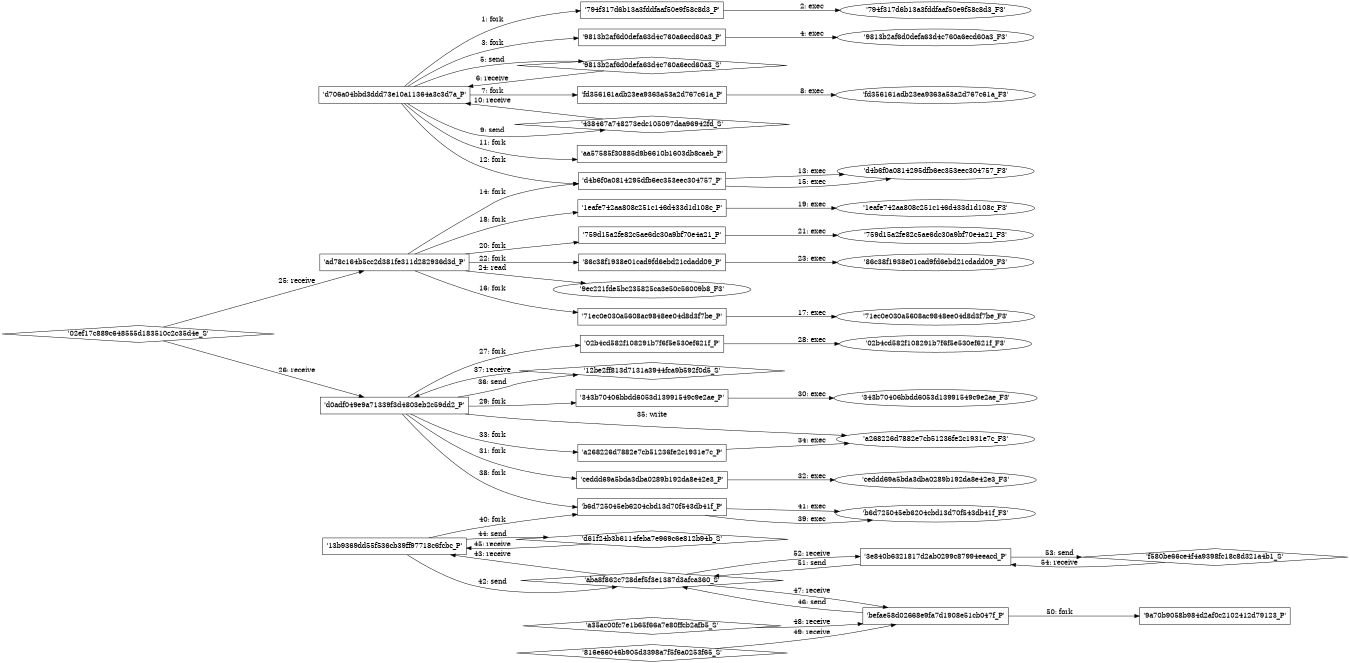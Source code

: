 digraph "D:\Learning\Paper\apt\基于CTI的攻击预警\Dataset\攻击图\ASGfromALLCTI\Vulnerability Spotlight Multiple vulnerabilities in Synology SRM (Synology Router Manager).dot" {
rankdir="LR"
size="9"
fixedsize="false"
splines="true"
nodesep=0.3
ranksep=0
fontsize=10
overlap="scalexy"
engine= "neato"
	"'d706a04bbd3ddd73e10a11364a3c3d7a_P'" [node_type=Process shape=box]
	"'794f317d6b13a3fddfaaf50e9f58c8d3_P'" [node_type=Process shape=box]
	"'d706a04bbd3ddd73e10a11364a3c3d7a_P'" -> "'794f317d6b13a3fddfaaf50e9f58c8d3_P'" [label="1: fork"]
	"'794f317d6b13a3fddfaaf50e9f58c8d3_P'" [node_type=Process shape=box]
	"'794f317d6b13a3fddfaaf50e9f58c8d3_F3'" [node_type=File shape=ellipse]
	"'794f317d6b13a3fddfaaf50e9f58c8d3_P'" -> "'794f317d6b13a3fddfaaf50e9f58c8d3_F3'" [label="2: exec"]
	"'d706a04bbd3ddd73e10a11364a3c3d7a_P'" [node_type=Process shape=box]
	"'9813b2af6d0defa63d4c760a6ecd60a3_P'" [node_type=Process shape=box]
	"'d706a04bbd3ddd73e10a11364a3c3d7a_P'" -> "'9813b2af6d0defa63d4c760a6ecd60a3_P'" [label="3: fork"]
	"'9813b2af6d0defa63d4c760a6ecd60a3_P'" [node_type=Process shape=box]
	"'9813b2af6d0defa63d4c760a6ecd60a3_F3'" [node_type=File shape=ellipse]
	"'9813b2af6d0defa63d4c760a6ecd60a3_P'" -> "'9813b2af6d0defa63d4c760a6ecd60a3_F3'" [label="4: exec"]
	"'9813b2af6d0defa63d4c760a6ecd60a3_S'" [node_type=Socket shape=diamond]
	"'d706a04bbd3ddd73e10a11364a3c3d7a_P'" [node_type=Process shape=box]
	"'d706a04bbd3ddd73e10a11364a3c3d7a_P'" -> "'9813b2af6d0defa63d4c760a6ecd60a3_S'" [label="5: send"]
	"'9813b2af6d0defa63d4c760a6ecd60a3_S'" -> "'d706a04bbd3ddd73e10a11364a3c3d7a_P'" [label="6: receive"]
	"'d706a04bbd3ddd73e10a11364a3c3d7a_P'" [node_type=Process shape=box]
	"'fd356161adb23ea9363a53a2d767c61a_P'" [node_type=Process shape=box]
	"'d706a04bbd3ddd73e10a11364a3c3d7a_P'" -> "'fd356161adb23ea9363a53a2d767c61a_P'" [label="7: fork"]
	"'fd356161adb23ea9363a53a2d767c61a_P'" [node_type=Process shape=box]
	"'fd356161adb23ea9363a53a2d767c61a_F3'" [node_type=File shape=ellipse]
	"'fd356161adb23ea9363a53a2d767c61a_P'" -> "'fd356161adb23ea9363a53a2d767c61a_F3'" [label="8: exec"]
	"'438467a748273edc105097daa96942fd_S'" [node_type=Socket shape=diamond]
	"'d706a04bbd3ddd73e10a11364a3c3d7a_P'" [node_type=Process shape=box]
	"'d706a04bbd3ddd73e10a11364a3c3d7a_P'" -> "'438467a748273edc105097daa96942fd_S'" [label="9: send"]
	"'438467a748273edc105097daa96942fd_S'" -> "'d706a04bbd3ddd73e10a11364a3c3d7a_P'" [label="10: receive"]
	"'d706a04bbd3ddd73e10a11364a3c3d7a_P'" [node_type=Process shape=box]
	"'aa57585f30885d9b6610b1603db8caeb_P'" [node_type=Process shape=box]
	"'d706a04bbd3ddd73e10a11364a3c3d7a_P'" -> "'aa57585f30885d9b6610b1603db8caeb_P'" [label="11: fork"]
	"'d706a04bbd3ddd73e10a11364a3c3d7a_P'" [node_type=Process shape=box]
	"'d4b6f0a0814295dfb6ec353eec304757_P'" [node_type=Process shape=box]
	"'d706a04bbd3ddd73e10a11364a3c3d7a_P'" -> "'d4b6f0a0814295dfb6ec353eec304757_P'" [label="12: fork"]
	"'d4b6f0a0814295dfb6ec353eec304757_P'" [node_type=Process shape=box]
	"'d4b6f0a0814295dfb6ec353eec304757_F3'" [node_type=File shape=ellipse]
	"'d4b6f0a0814295dfb6ec353eec304757_P'" -> "'d4b6f0a0814295dfb6ec353eec304757_F3'" [label="13: exec"]
	"'ad78c164b5cc2d381fe311d282936d3d_P'" [node_type=Process shape=box]
	"'d4b6f0a0814295dfb6ec353eec304757_P'" [node_type=Process shape=box]
	"'ad78c164b5cc2d381fe311d282936d3d_P'" -> "'d4b6f0a0814295dfb6ec353eec304757_P'" [label="14: fork"]
	"'d4b6f0a0814295dfb6ec353eec304757_P'" [node_type=Process shape=box]
	"'d4b6f0a0814295dfb6ec353eec304757_F3'" [node_type=File shape=ellipse]
	"'d4b6f0a0814295dfb6ec353eec304757_P'" -> "'d4b6f0a0814295dfb6ec353eec304757_F3'" [label="15: exec"]
	"'ad78c164b5cc2d381fe311d282936d3d_P'" [node_type=Process shape=box]
	"'71ec0e030a5608ac9848ee04d8d3f7be_P'" [node_type=Process shape=box]
	"'ad78c164b5cc2d381fe311d282936d3d_P'" -> "'71ec0e030a5608ac9848ee04d8d3f7be_P'" [label="16: fork"]
	"'71ec0e030a5608ac9848ee04d8d3f7be_P'" [node_type=Process shape=box]
	"'71ec0e030a5608ac9848ee04d8d3f7be_F3'" [node_type=File shape=ellipse]
	"'71ec0e030a5608ac9848ee04d8d3f7be_P'" -> "'71ec0e030a5608ac9848ee04d8d3f7be_F3'" [label="17: exec"]
	"'ad78c164b5cc2d381fe311d282936d3d_P'" [node_type=Process shape=box]
	"'1eafe742aa808c251c146d433d1d108c_P'" [node_type=Process shape=box]
	"'ad78c164b5cc2d381fe311d282936d3d_P'" -> "'1eafe742aa808c251c146d433d1d108c_P'" [label="18: fork"]
	"'1eafe742aa808c251c146d433d1d108c_P'" [node_type=Process shape=box]
	"'1eafe742aa808c251c146d433d1d108c_F3'" [node_type=File shape=ellipse]
	"'1eafe742aa808c251c146d433d1d108c_P'" -> "'1eafe742aa808c251c146d433d1d108c_F3'" [label="19: exec"]
	"'ad78c164b5cc2d381fe311d282936d3d_P'" [node_type=Process shape=box]
	"'759d15a2fe82c5ae6dc30a9bf70e4a21_P'" [node_type=Process shape=box]
	"'ad78c164b5cc2d381fe311d282936d3d_P'" -> "'759d15a2fe82c5ae6dc30a9bf70e4a21_P'" [label="20: fork"]
	"'759d15a2fe82c5ae6dc30a9bf70e4a21_P'" [node_type=Process shape=box]
	"'759d15a2fe82c5ae6dc30a9bf70e4a21_F3'" [node_type=File shape=ellipse]
	"'759d15a2fe82c5ae6dc30a9bf70e4a21_P'" -> "'759d15a2fe82c5ae6dc30a9bf70e4a21_F3'" [label="21: exec"]
	"'ad78c164b5cc2d381fe311d282936d3d_P'" [node_type=Process shape=box]
	"'86c38f1938e01cad9fd6ebd21cdadd09_P'" [node_type=Process shape=box]
	"'ad78c164b5cc2d381fe311d282936d3d_P'" -> "'86c38f1938e01cad9fd6ebd21cdadd09_P'" [label="22: fork"]
	"'86c38f1938e01cad9fd6ebd21cdadd09_P'" [node_type=Process shape=box]
	"'86c38f1938e01cad9fd6ebd21cdadd09_F3'" [node_type=File shape=ellipse]
	"'86c38f1938e01cad9fd6ebd21cdadd09_P'" -> "'86c38f1938e01cad9fd6ebd21cdadd09_F3'" [label="23: exec"]
	"'9ec221fde5bc235825ca3e50c56009b8_F3'" [node_type=file shape=ellipse]
	"'ad78c164b5cc2d381fe311d282936d3d_P'" [node_type=Process shape=box]
	"'ad78c164b5cc2d381fe311d282936d3d_P'" -> "'9ec221fde5bc235825ca3e50c56009b8_F3'" [label="24: read"]
	"'ad78c164b5cc2d381fe311d282936d3d_P'" [node_type=Process shape=box]
	"'02ef17c889c648555d183510c2c35d4e_S'" [node_type=Socket shape=diamond]
	"'02ef17c889c648555d183510c2c35d4e_S'" -> "'ad78c164b5cc2d381fe311d282936d3d_P'" [label="25: receive"]
	"'d0adf049e9a71339f3d4803eb2c59dd2_P'" [node_type=Process shape=box]
	"'02ef17c889c648555d183510c2c35d4e_S'" [node_type=Socket shape=diamond]
	"'02ef17c889c648555d183510c2c35d4e_S'" -> "'d0adf049e9a71339f3d4803eb2c59dd2_P'" [label="26: receive"]
	"'d0adf049e9a71339f3d4803eb2c59dd2_P'" [node_type=Process shape=box]
	"'02b4cd582f108291b7f6f5e530ef621f_P'" [node_type=Process shape=box]
	"'d0adf049e9a71339f3d4803eb2c59dd2_P'" -> "'02b4cd582f108291b7f6f5e530ef621f_P'" [label="27: fork"]
	"'02b4cd582f108291b7f6f5e530ef621f_P'" [node_type=Process shape=box]
	"'02b4cd582f108291b7f6f5e530ef621f_F3'" [node_type=File shape=ellipse]
	"'02b4cd582f108291b7f6f5e530ef621f_P'" -> "'02b4cd582f108291b7f6f5e530ef621f_F3'" [label="28: exec"]
	"'d0adf049e9a71339f3d4803eb2c59dd2_P'" [node_type=Process shape=box]
	"'343b70406bbdd6053d13991549c9e2ae_P'" [node_type=Process shape=box]
	"'d0adf049e9a71339f3d4803eb2c59dd2_P'" -> "'343b70406bbdd6053d13991549c9e2ae_P'" [label="29: fork"]
	"'343b70406bbdd6053d13991549c9e2ae_P'" [node_type=Process shape=box]
	"'343b70406bbdd6053d13991549c9e2ae_F3'" [node_type=File shape=ellipse]
	"'343b70406bbdd6053d13991549c9e2ae_P'" -> "'343b70406bbdd6053d13991549c9e2ae_F3'" [label="30: exec"]
	"'d0adf049e9a71339f3d4803eb2c59dd2_P'" [node_type=Process shape=box]
	"'ceddd69a5bda3dba0289b192da8e42e3_P'" [node_type=Process shape=box]
	"'d0adf049e9a71339f3d4803eb2c59dd2_P'" -> "'ceddd69a5bda3dba0289b192da8e42e3_P'" [label="31: fork"]
	"'ceddd69a5bda3dba0289b192da8e42e3_P'" [node_type=Process shape=box]
	"'ceddd69a5bda3dba0289b192da8e42e3_F3'" [node_type=File shape=ellipse]
	"'ceddd69a5bda3dba0289b192da8e42e3_P'" -> "'ceddd69a5bda3dba0289b192da8e42e3_F3'" [label="32: exec"]
	"'d0adf049e9a71339f3d4803eb2c59dd2_P'" [node_type=Process shape=box]
	"'a268226d7882e7cb51236fe2c1931e7c_P'" [node_type=Process shape=box]
	"'d0adf049e9a71339f3d4803eb2c59dd2_P'" -> "'a268226d7882e7cb51236fe2c1931e7c_P'" [label="33: fork"]
	"'a268226d7882e7cb51236fe2c1931e7c_P'" [node_type=Process shape=box]
	"'a268226d7882e7cb51236fe2c1931e7c_F3'" [node_type=File shape=ellipse]
	"'a268226d7882e7cb51236fe2c1931e7c_P'" -> "'a268226d7882e7cb51236fe2c1931e7c_F3'" [label="34: exec"]
	"'a268226d7882e7cb51236fe2c1931e7c_F3'" [node_type=file shape=ellipse]
	"'d0adf049e9a71339f3d4803eb2c59dd2_P'" [node_type=Process shape=box]
	"'d0adf049e9a71339f3d4803eb2c59dd2_P'" -> "'a268226d7882e7cb51236fe2c1931e7c_F3'" [label="35: write"]
	"'12be2ff813d7131a3944fca9b592f0d5_S'" [node_type=Socket shape=diamond]
	"'d0adf049e9a71339f3d4803eb2c59dd2_P'" [node_type=Process shape=box]
	"'d0adf049e9a71339f3d4803eb2c59dd2_P'" -> "'12be2ff813d7131a3944fca9b592f0d5_S'" [label="36: send"]
	"'12be2ff813d7131a3944fca9b592f0d5_S'" -> "'d0adf049e9a71339f3d4803eb2c59dd2_P'" [label="37: receive"]
	"'d0adf049e9a71339f3d4803eb2c59dd2_P'" [node_type=Process shape=box]
	"'b6d725045eb6204cbd13d70f543db41f_P'" [node_type=Process shape=box]
	"'d0adf049e9a71339f3d4803eb2c59dd2_P'" -> "'b6d725045eb6204cbd13d70f543db41f_P'" [label="38: fork"]
	"'b6d725045eb6204cbd13d70f543db41f_P'" [node_type=Process shape=box]
	"'b6d725045eb6204cbd13d70f543db41f_F3'" [node_type=File shape=ellipse]
	"'b6d725045eb6204cbd13d70f543db41f_P'" -> "'b6d725045eb6204cbd13d70f543db41f_F3'" [label="39: exec"]
	"'13b9369dd55f536cb39ff97718c6fcbc_P'" [node_type=Process shape=box]
	"'b6d725045eb6204cbd13d70f543db41f_P'" [node_type=Process shape=box]
	"'13b9369dd55f536cb39ff97718c6fcbc_P'" -> "'b6d725045eb6204cbd13d70f543db41f_P'" [label="40: fork"]
	"'b6d725045eb6204cbd13d70f543db41f_P'" [node_type=Process shape=box]
	"'b6d725045eb6204cbd13d70f543db41f_F3'" [node_type=File shape=ellipse]
	"'b6d725045eb6204cbd13d70f543db41f_P'" -> "'b6d725045eb6204cbd13d70f543db41f_F3'" [label="41: exec"]
	"'aba8f862c728def5f3e1387d3afca360_S'" [node_type=Socket shape=diamond]
	"'13b9369dd55f536cb39ff97718c6fcbc_P'" [node_type=Process shape=box]
	"'13b9369dd55f536cb39ff97718c6fcbc_P'" -> "'aba8f862c728def5f3e1387d3afca360_S'" [label="42: send"]
	"'aba8f862c728def5f3e1387d3afca360_S'" -> "'13b9369dd55f536cb39ff97718c6fcbc_P'" [label="43: receive"]
	"'d61f24b3b6114feba7e969c6e812b94b_S'" [node_type=Socket shape=diamond]
	"'13b9369dd55f536cb39ff97718c6fcbc_P'" [node_type=Process shape=box]
	"'13b9369dd55f536cb39ff97718c6fcbc_P'" -> "'d61f24b3b6114feba7e969c6e812b94b_S'" [label="44: send"]
	"'d61f24b3b6114feba7e969c6e812b94b_S'" -> "'13b9369dd55f536cb39ff97718c6fcbc_P'" [label="45: receive"]
	"'aba8f862c728def5f3e1387d3afca360_S'" [node_type=Socket shape=diamond]
	"'befae58d02668e9fa7d1908e51cb047f_P'" [node_type=Process shape=box]
	"'befae58d02668e9fa7d1908e51cb047f_P'" -> "'aba8f862c728def5f3e1387d3afca360_S'" [label="46: send"]
	"'aba8f862c728def5f3e1387d3afca360_S'" -> "'befae58d02668e9fa7d1908e51cb047f_P'" [label="47: receive"]
	"'befae58d02668e9fa7d1908e51cb047f_P'" [node_type=Process shape=box]
	"'a35ac00fc7e1b65f66a7e80ffcb2afb5_S'" [node_type=Socket shape=diamond]
	"'a35ac00fc7e1b65f66a7e80ffcb2afb5_S'" -> "'befae58d02668e9fa7d1908e51cb047f_P'" [label="48: receive"]
	"'befae58d02668e9fa7d1908e51cb047f_P'" [node_type=Process shape=box]
	"'816e66046b905d3398a7f5f6a0253f65_S'" [node_type=Socket shape=diamond]
	"'816e66046b905d3398a7f5f6a0253f65_S'" -> "'befae58d02668e9fa7d1908e51cb047f_P'" [label="49: receive"]
	"'befae58d02668e9fa7d1908e51cb047f_P'" [node_type=Process shape=box]
	"'9a70b9058b984d2af0c2102412d79123_P'" [node_type=Process shape=box]
	"'befae58d02668e9fa7d1908e51cb047f_P'" -> "'9a70b9058b984d2af0c2102412d79123_P'" [label="50: fork"]
	"'aba8f862c728def5f3e1387d3afca360_S'" [node_type=Socket shape=diamond]
	"'3e840b6321817d2ab0299c87994eeacd_P'" [node_type=Process shape=box]
	"'3e840b6321817d2ab0299c87994eeacd_P'" -> "'aba8f862c728def5f3e1387d3afca360_S'" [label="51: send"]
	"'aba8f862c728def5f3e1387d3afca360_S'" -> "'3e840b6321817d2ab0299c87994eeacd_P'" [label="52: receive"]
	"'f580be66ce4f4a9398fc18c8d321a4b1_S'" [node_type=Socket shape=diamond]
	"'3e840b6321817d2ab0299c87994eeacd_P'" [node_type=Process shape=box]
	"'3e840b6321817d2ab0299c87994eeacd_P'" -> "'f580be66ce4f4a9398fc18c8d321a4b1_S'" [label="53: send"]
	"'f580be66ce4f4a9398fc18c8d321a4b1_S'" -> "'3e840b6321817d2ab0299c87994eeacd_P'" [label="54: receive"]
}
